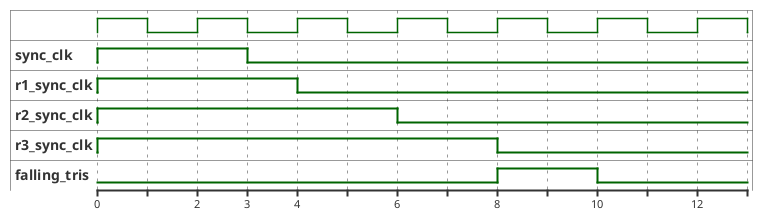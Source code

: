 @startuml

clock clk with period 2
binary "sync_clk" as sync_clk
binary "r1_sync_clk" as r1_sync_clk
binary "r2_sync_clk" as r2_sync_clk
binary "r3_sync_clk" as r3_sync_clk
binary "falling_tris" as falling_tris

@0
sync_clk is High
r1_sync_clk is High
r2_sync_clk is High
r3_sync_clk is High

@3
sync_clk is Low

@4
r1_sync_clk is Low

@6
r2_sync_clk is Low

@8
r3_sync_clk is Low
falling_tris is High

@10
falling_tris is Low

@12

@enduml